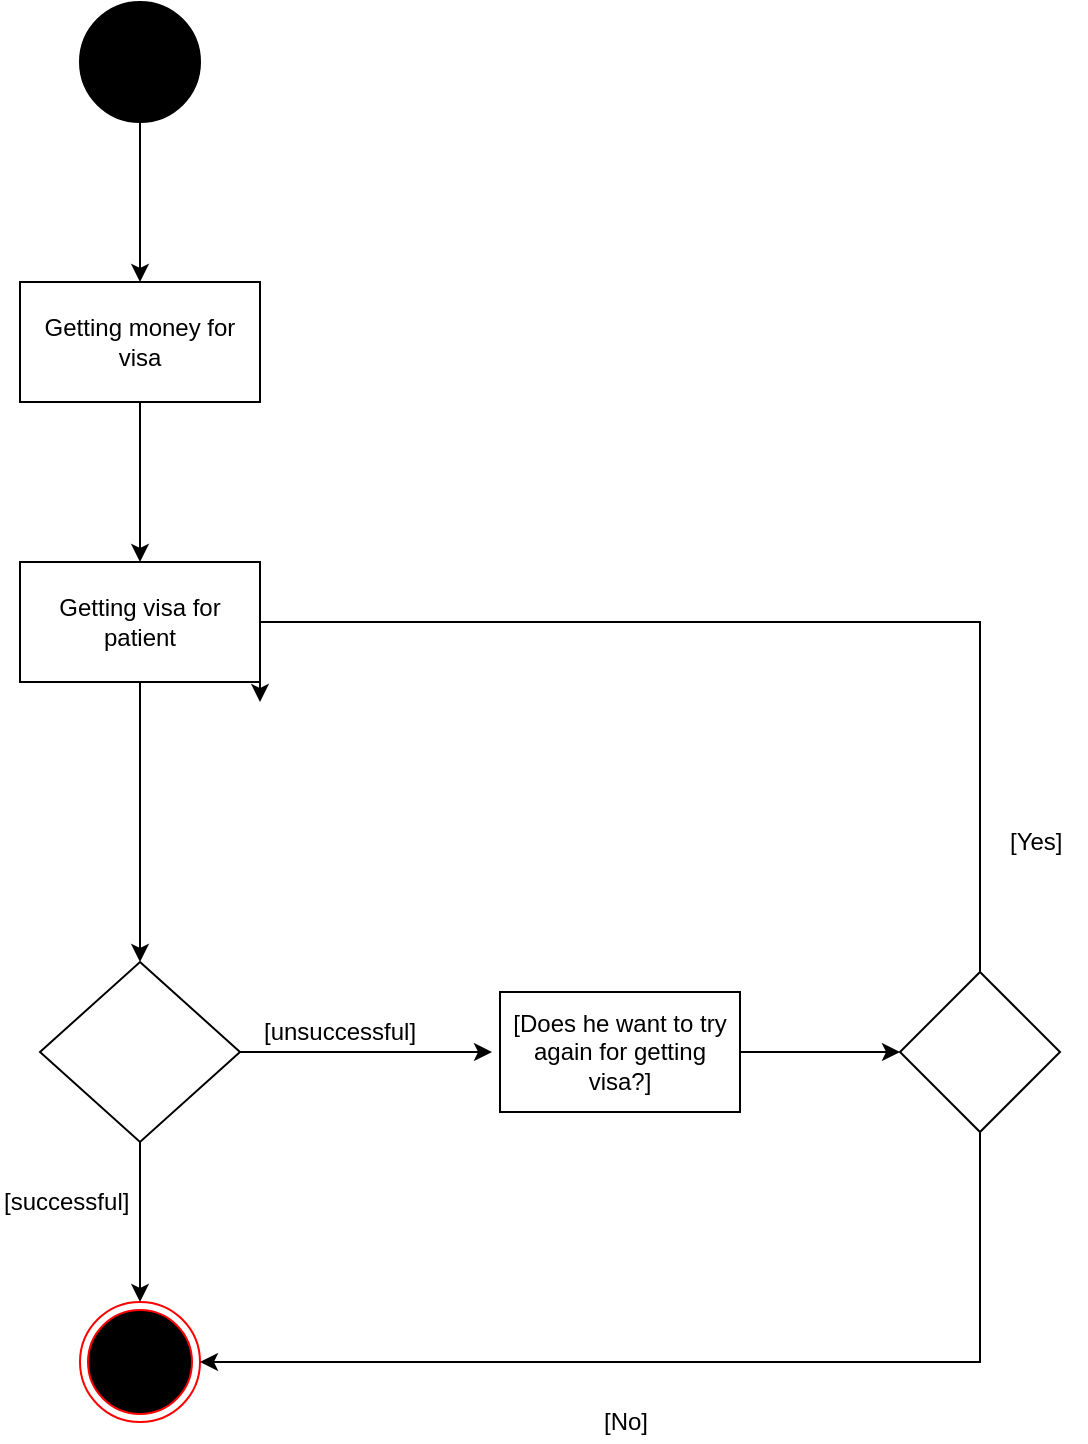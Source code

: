 <mxfile version="12.2.3" type="device" pages="1"><diagram id="tuVpEEMgMovb3WK-oVI-" name="Page-1"><mxGraphModel dx="814" dy="1537" grid="1" gridSize="10" guides="1" tooltips="1" connect="1" arrows="1" fold="1" page="1" pageScale="1" pageWidth="850" pageHeight="1100" math="0" shadow="0"><root><mxCell id="0"/><mxCell id="1" parent="0"/><mxCell id="6Bcmgy49DdsKZ_0ilfHY-1" value="" style="edgeStyle=orthogonalEdgeStyle;rounded=0;orthogonalLoop=1;jettySize=auto;html=1;entryX=0.5;entryY=0;entryDx=0;entryDy=0;exitX=0.5;exitY=1;exitDx=0;exitDy=0;" edge="1" parent="1" source="6Bcmgy49DdsKZ_0ilfHY-19" target="6Bcmgy49DdsKZ_0ilfHY-6"><mxGeometry relative="1" as="geometry"><mxPoint x="260" y="-650" as="sourcePoint"/><mxPoint x="260" y="-600" as="targetPoint"/></mxGeometry></mxCell><mxCell id="6Bcmgy49DdsKZ_0ilfHY-2" value="" style="edgeStyle=orthogonalEdgeStyle;rounded=0;orthogonalLoop=1;jettySize=auto;html=1;" edge="1" parent="1" source="6Bcmgy49DdsKZ_0ilfHY-3"><mxGeometry relative="1" as="geometry"><mxPoint x="260" y="-890" as="targetPoint"/></mxGeometry></mxCell><mxCell id="6Bcmgy49DdsKZ_0ilfHY-3" value="" style="ellipse;whiteSpace=wrap;html=1;aspect=fixed;fillColor=#000000;" vertex="1" parent="1"><mxGeometry x="230" y="-1030" width="60" height="60" as="geometry"/></mxCell><mxCell id="6Bcmgy49DdsKZ_0ilfHY-4" value="" style="edgeStyle=orthogonalEdgeStyle;rounded=0;orthogonalLoop=1;jettySize=auto;html=1;" edge="1" parent="1" source="6Bcmgy49DdsKZ_0ilfHY-6"><mxGeometry relative="1" as="geometry"><mxPoint x="260" y="-380.0" as="targetPoint"/></mxGeometry></mxCell><mxCell id="6Bcmgy49DdsKZ_0ilfHY-5" value="" style="edgeStyle=orthogonalEdgeStyle;rounded=0;orthogonalLoop=1;jettySize=auto;html=1;" edge="1" parent="1" source="6Bcmgy49DdsKZ_0ilfHY-6"><mxGeometry relative="1" as="geometry"><mxPoint x="436" y="-505" as="targetPoint"/></mxGeometry></mxCell><mxCell id="6Bcmgy49DdsKZ_0ilfHY-6" value="" style="rhombus;whiteSpace=wrap;html=1;" vertex="1" parent="1"><mxGeometry x="210" y="-550" width="100" height="90" as="geometry"/></mxCell><mxCell id="6Bcmgy49DdsKZ_0ilfHY-7" value="" style="ellipse;html=1;shape=endState;fillColor=#000000;strokeColor=#ff0000;" vertex="1" parent="1"><mxGeometry x="230" y="-380" width="60" height="60" as="geometry"/></mxCell><mxCell id="6Bcmgy49DdsKZ_0ilfHY-8" value="[successful]" style="text;html=1;resizable=0;points=[];autosize=1;align=left;verticalAlign=top;spacingTop=-4;" vertex="1" parent="1"><mxGeometry x="190" y="-440" width="80" height="20" as="geometry"/></mxCell><mxCell id="6Bcmgy49DdsKZ_0ilfHY-9" value="[unsuccessful]" style="text;html=1;resizable=0;points=[];autosize=1;align=left;verticalAlign=top;spacingTop=-4;" vertex="1" parent="1"><mxGeometry x="320" y="-525" width="90" height="20" as="geometry"/></mxCell><mxCell id="6Bcmgy49DdsKZ_0ilfHY-10" value="" style="edgeStyle=orthogonalEdgeStyle;rounded=0;orthogonalLoop=1;jettySize=auto;html=1;" edge="1" parent="1" source="6Bcmgy49DdsKZ_0ilfHY-11"><mxGeometry relative="1" as="geometry"><mxPoint x="640" y="-505" as="targetPoint"/></mxGeometry></mxCell><mxCell id="6Bcmgy49DdsKZ_0ilfHY-11" value="&lt;span style=&quot;white-space: normal&quot;&gt;[Does he want to try again for getting visa?]&lt;/span&gt;" style="rounded=0;whiteSpace=wrap;html=1;" vertex="1" parent="1"><mxGeometry x="440" y="-535" width="120" height="60" as="geometry"/></mxCell><mxCell id="6Bcmgy49DdsKZ_0ilfHY-12" value="" style="edgeStyle=orthogonalEdgeStyle;rounded=0;orthogonalLoop=1;jettySize=auto;html=1;entryX=1;entryY=0.497;entryDx=0;entryDy=0;entryPerimeter=0;" edge="1" parent="1" source="6Bcmgy49DdsKZ_0ilfHY-14"><mxGeometry relative="1" as="geometry"><mxPoint x="320" y="-680" as="targetPoint"/><Array as="points"><mxPoint x="680" y="-720"/><mxPoint x="320" y="-720"/></Array></mxGeometry></mxCell><mxCell id="6Bcmgy49DdsKZ_0ilfHY-13" value="" style="edgeStyle=orthogonalEdgeStyle;rounded=0;orthogonalLoop=1;jettySize=auto;html=1;entryX=1;entryY=0.5;entryDx=0;entryDy=0;" edge="1" parent="1" source="6Bcmgy49DdsKZ_0ilfHY-14" target="6Bcmgy49DdsKZ_0ilfHY-7"><mxGeometry relative="1" as="geometry"><mxPoint x="470" y="-320" as="targetPoint"/><Array as="points"><mxPoint x="680" y="-350"/></Array></mxGeometry></mxCell><mxCell id="6Bcmgy49DdsKZ_0ilfHY-14" value="" style="rhombus;whiteSpace=wrap;html=1;" vertex="1" parent="1"><mxGeometry x="640" y="-545" width="80" height="80" as="geometry"/></mxCell><mxCell id="6Bcmgy49DdsKZ_0ilfHY-15" value="[Yes]" style="text;html=1;resizable=0;points=[];autosize=1;align=left;verticalAlign=top;spacingTop=-4;" vertex="1" parent="1"><mxGeometry x="693" y="-620" width="40" height="20" as="geometry"/></mxCell><mxCell id="6Bcmgy49DdsKZ_0ilfHY-16" value="[No]" style="text;html=1;resizable=0;points=[];autosize=1;align=left;verticalAlign=top;spacingTop=-4;" vertex="1" parent="1"><mxGeometry x="490" y="-330" width="40" height="20" as="geometry"/></mxCell><mxCell id="6Bcmgy49DdsKZ_0ilfHY-17" value="" style="edgeStyle=orthogonalEdgeStyle;rounded=0;orthogonalLoop=1;jettySize=auto;html=1;" edge="1" parent="1" source="6Bcmgy49DdsKZ_0ilfHY-18" target="6Bcmgy49DdsKZ_0ilfHY-19"><mxGeometry relative="1" as="geometry"/></mxCell><mxCell id="6Bcmgy49DdsKZ_0ilfHY-18" value="Getting money for visa" style="rounded=0;whiteSpace=wrap;html=1;" vertex="1" parent="1"><mxGeometry x="200" y="-890" width="120" height="60" as="geometry"/></mxCell><mxCell id="6Bcmgy49DdsKZ_0ilfHY-19" value="Getting visa for patient" style="rounded=0;whiteSpace=wrap;html=1;" vertex="1" parent="1"><mxGeometry x="200" y="-750" width="120" height="60" as="geometry"/></mxCell></root></mxGraphModel></diagram></mxfile>